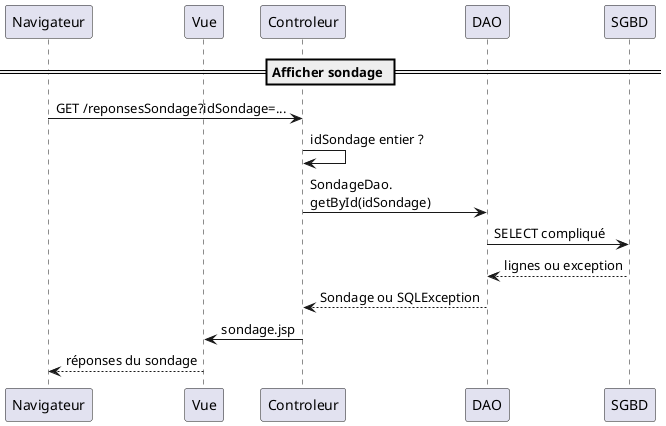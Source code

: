 @startuml
participant Navigateur
participant Vue

== Afficher sondage == 

Navigateur -> Controleur: GET /reponsesSondage?idSondage=...
Controleur -> Controleur: idSondage entier ?
Controleur -> DAO: SondageDao.\ngetById(idSondage)
DAO -> SGBD: SELECT compliqué
SGBD --> DAO: lignes ou exception
DAO --> Controleur: Sondage ou SQLException
Controleur -> Vue: sondage.jsp
Vue --> Navigateur: réponses du sondage
 
@enduml
